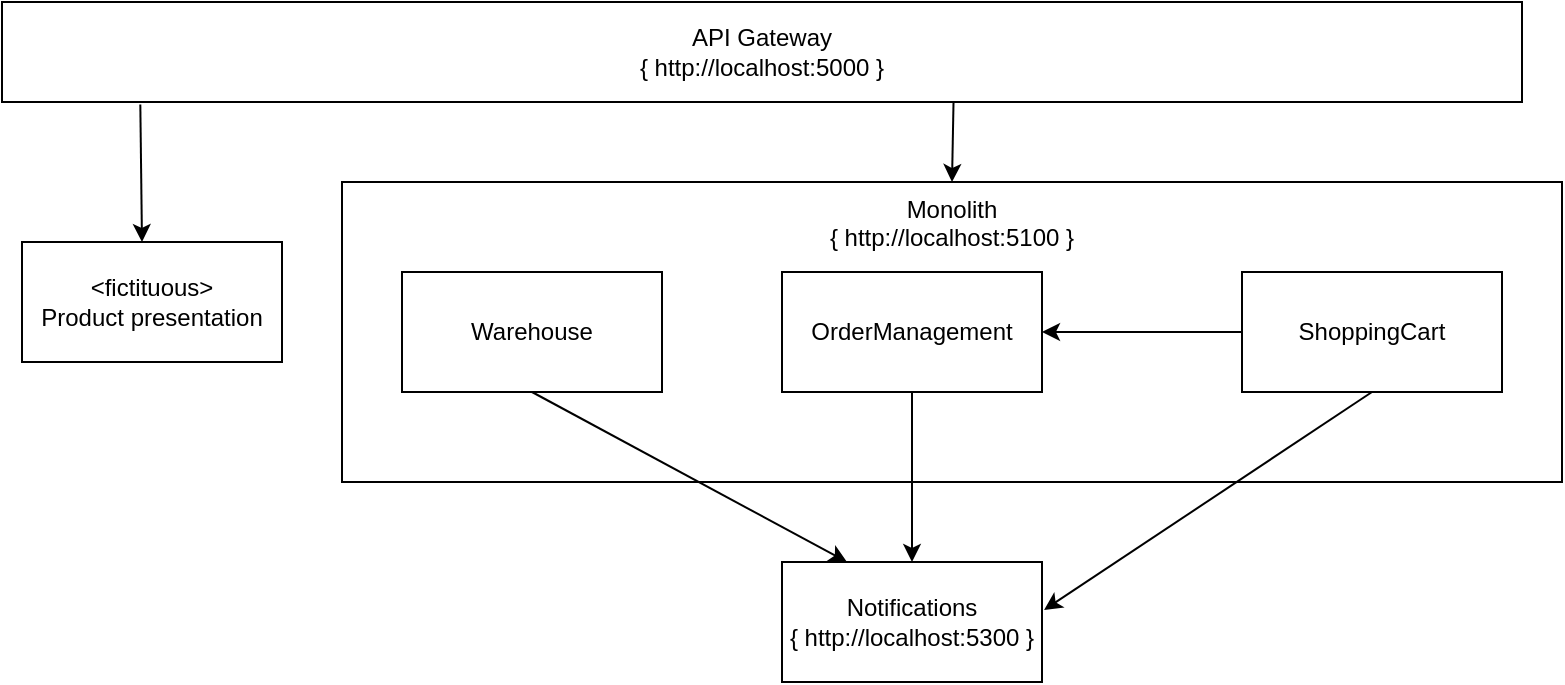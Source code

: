 <mxfile version="20.8.22" type="device"><diagram name="Page-1" id="ybf_jAwZLxGsPgXtMxiP"><mxGraphModel dx="1434" dy="756" grid="1" gridSize="10" guides="1" tooltips="1" connect="1" arrows="1" fold="1" page="1" pageScale="1" pageWidth="850" pageHeight="1100" math="0" shadow="0"><root><mxCell id="0"/><mxCell id="1" parent="0"/><mxCell id="fYsO9mz5gATwSqQR94jx-1" value="Monolith&lt;br&gt;{ http://localhost:5100 }" style="rounded=0;whiteSpace=wrap;html=1;align=center;verticalAlign=top;" vertex="1" parent="1"><mxGeometry x="210" y="160" width="610" height="150" as="geometry"/></mxCell><mxCell id="fYsO9mz5gATwSqQR94jx-2" value="Notifications&lt;br&gt;{ http://localhost:5300 }" style="rounded=0;whiteSpace=wrap;html=1;align=center;" vertex="1" parent="1"><mxGeometry x="430" y="350" width="130" height="60" as="geometry"/></mxCell><mxCell id="fYsO9mz5gATwSqQR94jx-3" value="Warehouse" style="rounded=0;whiteSpace=wrap;html=1;align=center;" vertex="1" parent="1"><mxGeometry x="240" y="205" width="130" height="60" as="geometry"/></mxCell><mxCell id="fYsO9mz5gATwSqQR94jx-4" value="ShoppingCart" style="rounded=0;whiteSpace=wrap;html=1;align=center;" vertex="1" parent="1"><mxGeometry x="660" y="205" width="130" height="60" as="geometry"/></mxCell><mxCell id="fYsO9mz5gATwSqQR94jx-5" value="" style="endArrow=classic;html=1;rounded=0;exitX=0.5;exitY=1;exitDx=0;exitDy=0;entryX=1.008;entryY=0.4;entryDx=0;entryDy=0;entryPerimeter=0;" edge="1" parent="1" source="fYsO9mz5gATwSqQR94jx-4" target="fYsO9mz5gATwSqQR94jx-2"><mxGeometry width="50" height="50" relative="1" as="geometry"><mxPoint x="590" y="500" as="sourcePoint"/><mxPoint x="570" y="380" as="targetPoint"/></mxGeometry></mxCell><mxCell id="fYsO9mz5gATwSqQR94jx-6" value="" style="endArrow=classic;html=1;rounded=0;exitX=0.5;exitY=1;exitDx=0;exitDy=0;entryX=0.25;entryY=0;entryDx=0;entryDy=0;" edge="1" parent="1" source="fYsO9mz5gATwSqQR94jx-3" target="fYsO9mz5gATwSqQR94jx-2"><mxGeometry width="50" height="50" relative="1" as="geometry"><mxPoint x="614" y="250" as="sourcePoint"/><mxPoint x="614" y="330" as="targetPoint"/></mxGeometry></mxCell><mxCell id="fYsO9mz5gATwSqQR94jx-7" value="OrderManagement" style="rounded=0;whiteSpace=wrap;html=1;align=center;" vertex="1" parent="1"><mxGeometry x="430" y="205" width="130" height="60" as="geometry"/></mxCell><mxCell id="fYsO9mz5gATwSqQR94jx-8" value="" style="endArrow=classic;html=1;rounded=0;exitX=0.5;exitY=1;exitDx=0;exitDy=0;" edge="1" parent="1" source="fYsO9mz5gATwSqQR94jx-7" target="fYsO9mz5gATwSqQR94jx-2"><mxGeometry width="50" height="50" relative="1" as="geometry"><mxPoint x="590" y="500" as="sourcePoint"/><mxPoint x="640" y="450" as="targetPoint"/></mxGeometry></mxCell><mxCell id="fYsO9mz5gATwSqQR94jx-9" value="API Gateway&lt;br&gt;{ http://localhost:5000 }" style="rounded=0;whiteSpace=wrap;html=1;align=center;" vertex="1" parent="1"><mxGeometry x="40" y="70" width="760" height="50" as="geometry"/></mxCell><mxCell id="fYsO9mz5gATwSqQR94jx-10" value="&amp;lt;fictituous&amp;gt;&lt;br&gt;Product presentation" style="rounded=0;whiteSpace=wrap;html=1;align=center;" vertex="1" parent="1"><mxGeometry x="50" y="190" width="130" height="60" as="geometry"/></mxCell><mxCell id="fYsO9mz5gATwSqQR94jx-11" value="" style="endArrow=classic;html=1;rounded=0;entryX=0.5;entryY=0;entryDx=0;entryDy=0;exitX=0.626;exitY=1;exitDx=0;exitDy=0;exitPerimeter=0;" edge="1" parent="1" source="fYsO9mz5gATwSqQR94jx-9" target="fYsO9mz5gATwSqQR94jx-1"><mxGeometry width="50" height="50" relative="1" as="geometry"><mxPoint x="505" y="120" as="sourcePoint"/><mxPoint x="515" y="360" as="targetPoint"/></mxGeometry></mxCell><mxCell id="fYsO9mz5gATwSqQR94jx-12" value="" style="endArrow=classic;html=1;rounded=0;entryX=0.5;entryY=0;entryDx=0;entryDy=0;exitX=0.091;exitY=1.025;exitDx=0;exitDy=0;exitPerimeter=0;" edge="1" parent="1" source="fYsO9mz5gATwSqQR94jx-9"><mxGeometry width="50" height="50" relative="1" as="geometry"><mxPoint x="110" y="150" as="sourcePoint"/><mxPoint x="110" y="190" as="targetPoint"/></mxGeometry></mxCell><mxCell id="fYsO9mz5gATwSqQR94jx-14" value="" style="endArrow=classic;html=1;rounded=0;exitX=0;exitY=0.5;exitDx=0;exitDy=0;entryX=1;entryY=0.5;entryDx=0;entryDy=0;" edge="1" parent="1" source="fYsO9mz5gATwSqQR94jx-4" target="fYsO9mz5gATwSqQR94jx-7"><mxGeometry width="50" height="50" relative="1" as="geometry"><mxPoint x="735" y="260" as="sourcePoint"/><mxPoint x="570" y="390" as="targetPoint"/></mxGeometry></mxCell></root></mxGraphModel></diagram></mxfile>